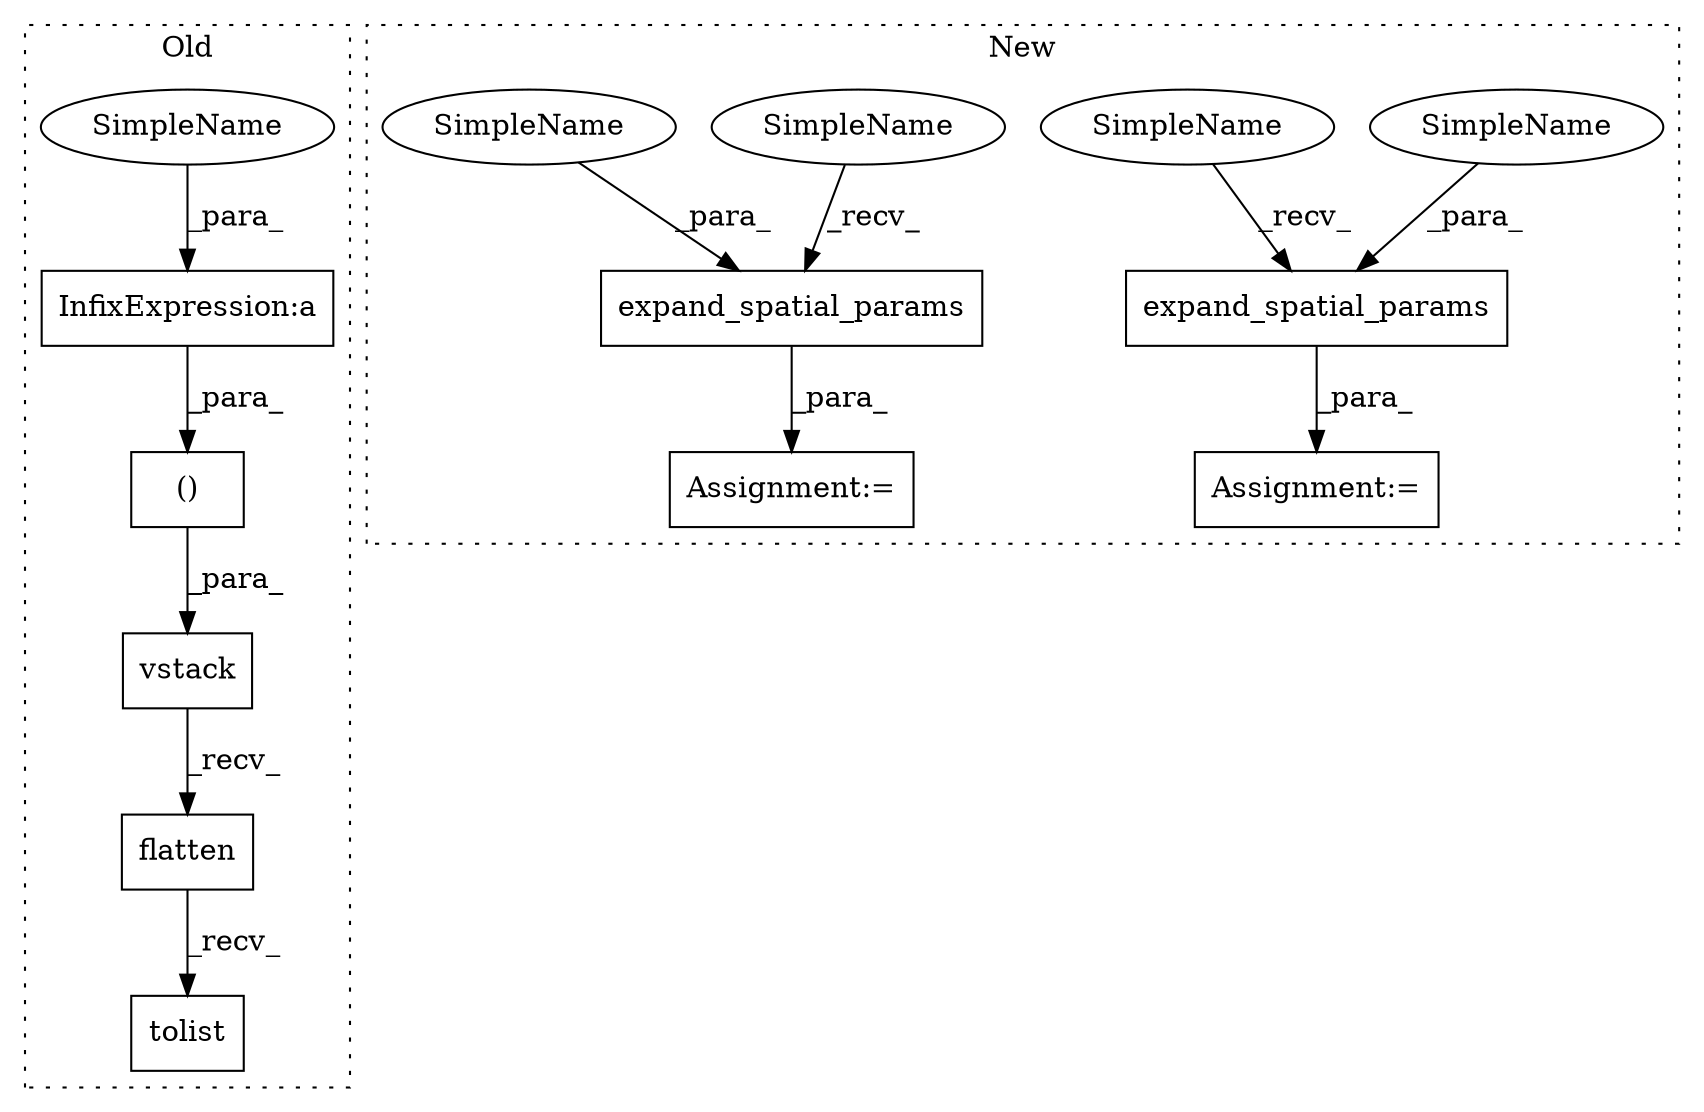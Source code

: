digraph G {
subgraph cluster0 {
1 [label="tolist" a="32" s="5011" l="8" shape="box"];
3 [label="InfixExpression:a" a="27" s="4785" l="3" shape="box"];
4 [label="()" a="106" s="4757" l="105" shape="box"];
6 [label="flatten" a="32" s="4865" l="9" shape="box"];
7 [label="vstack" a="32" s="4745,4862" l="12,2" shape="box"];
10 [label="SimpleName" a="42" s="4788" l="12" shape="ellipse"];
label = "Old";
style="dotted";
}
subgraph cluster1 {
2 [label="expand_spatial_params" a="32" s="5159,5207" l="22,1" shape="box"];
5 [label="expand_spatial_params" a="32" s="4912,4963" l="22,1" shape="box"];
8 [label="Assignment:=" a="7" s="5147" l="1" shape="box"];
9 [label="Assignment:=" a="7" s="4981" l="1" shape="box"];
11 [label="SimpleName" a="42" s="5195" l="12" shape="ellipse"];
12 [label="SimpleName" a="42" s="4951" l="12" shape="ellipse"];
13 [label="SimpleName" a="42" s="5148" l="10" shape="ellipse"];
14 [label="SimpleName" a="42" s="4901" l="10" shape="ellipse"];
label = "New";
style="dotted";
}
2 -> 8 [label="_para_"];
3 -> 4 [label="_para_"];
4 -> 7 [label="_para_"];
5 -> 9 [label="_para_"];
6 -> 1 [label="_recv_"];
7 -> 6 [label="_recv_"];
10 -> 3 [label="_para_"];
11 -> 2 [label="_para_"];
12 -> 5 [label="_para_"];
13 -> 2 [label="_recv_"];
14 -> 5 [label="_recv_"];
}